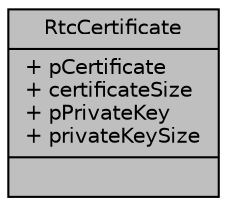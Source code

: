 digraph "RtcCertificate"
{
 // LATEX_PDF_SIZE
  edge [fontname="Helvetica",fontsize="10",labelfontname="Helvetica",labelfontsize="10"];
  node [fontname="Helvetica",fontsize="10",shape=record];
  Node1 [label="{RtcCertificate\n|+ pCertificate\l+ certificateSize\l+ pPrivateKey\l+ privateKeySize\l|}",height=0.2,width=0.4,color="black", fillcolor="grey75", style="filled", fontcolor="black",tooltip="Specifies the certificate and the private key used by the certificate. The Certificates are in the fo..."];
}
